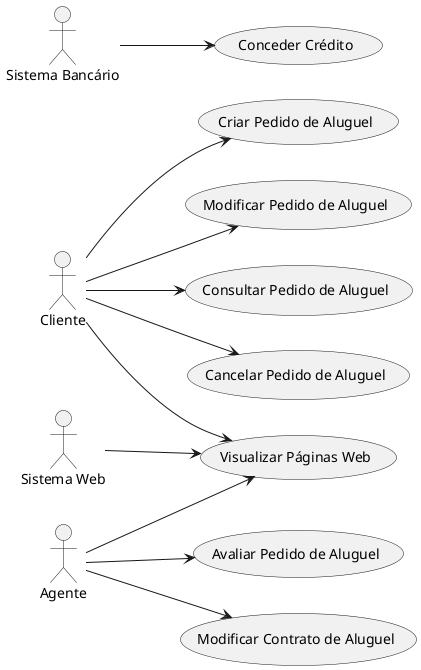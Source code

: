 @startuml
left to right direction

actor Cliente
actor Agente
actor SistemaBancario as "Sistema Bancário"
actor SistemaWeb as "Sistema Web"

usecase CriarPedido as "Criar Pedido de Aluguel"
usecase ModificarPedido as "Modificar Pedido de Aluguel"
usecase ConsultarPedido as "Consultar Pedido de Aluguel"
usecase CancelarPedido as "Cancelar Pedido de Aluguel"
usecase AvaliarPedido as "Avaliar Pedido de Aluguel"
usecase ConcederCredito as "Conceder Crédito"
usecase ModificarContrato as "Modificar Contrato de Aluguel"
usecase VisualizarPaginas as "Visualizar Páginas Web"

Cliente --> CriarPedido
Cliente --> ModificarPedido
Cliente --> ConsultarPedido
Cliente --> CancelarPedido
Cliente --> VisualizarPaginas

Agente --> AvaliarPedido
Agente --> ModificarContrato
Agente --> VisualizarPaginas

SistemaBancario --> ConcederCredito
SistemaWeb --> VisualizarPaginas

@enduml
